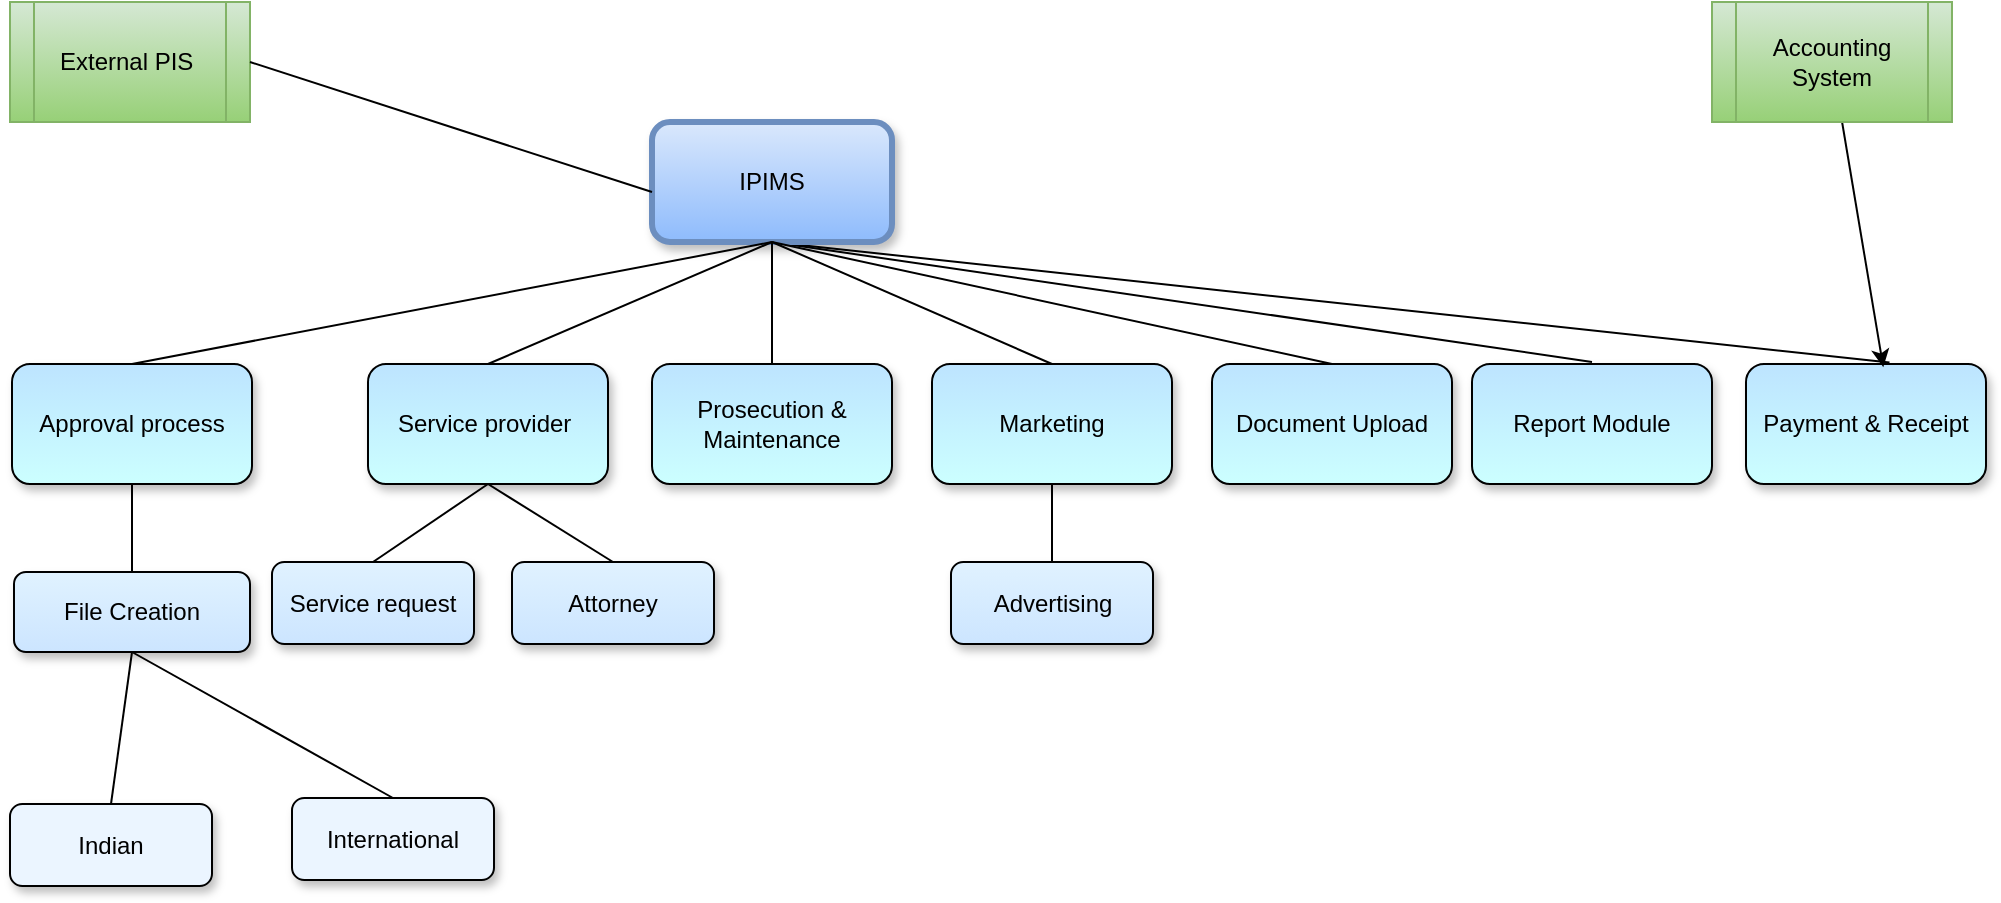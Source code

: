 <mxfile version="13.7.3" type="github">
  <diagram id="sz4E4a3TSyQB3lBFPKuL" name="Page-1">
    <mxGraphModel dx="1038" dy="531" grid="1" gridSize="10" guides="1" tooltips="1" connect="1" arrows="1" fold="1" page="1" pageScale="1" pageWidth="850" pageHeight="1100" math="0" shadow="0">
      <root>
        <mxCell id="0" />
        <mxCell id="1" parent="0" />
        <mxCell id="X4TxDN0jf-o_3RNj11uW-39" style="rounded=0;orthogonalLoop=1;jettySize=auto;html=1;endArrow=none;endFill=0;exitX=0.5;exitY=1;exitDx=0;exitDy=0;entryX=0.598;entryY=-0.013;entryDx=0;entryDy=0;entryPerimeter=0;" parent="1" source="X4TxDN0jf-o_3RNj11uW-3" target="X4TxDN0jf-o_3RNj11uW-38" edge="1">
          <mxGeometry relative="1" as="geometry">
            <mxPoint x="960" y="230" as="targetPoint" />
          </mxGeometry>
        </mxCell>
        <mxCell id="X4TxDN0jf-o_3RNj11uW-43" style="edgeStyle=none;rounded=0;orthogonalLoop=1;jettySize=auto;html=1;endArrow=none;endFill=0;" parent="1" edge="1">
          <mxGeometry relative="1" as="geometry">
            <mxPoint x="840" y="220" as="targetPoint" />
            <mxPoint x="430" y="160" as="sourcePoint" />
          </mxGeometry>
        </mxCell>
        <mxCell id="X4TxDN0jf-o_3RNj11uW-3" value="IPIMS" style="rounded=1;whiteSpace=wrap;html=1;fillColor=#dae8fc;shadow=1;glass=0;sketch=0;strokeColor=#6c8ebf;gradientColor=#8EBBFC;strokeWidth=3;" parent="1" vertex="1">
          <mxGeometry x="370" y="100" width="120" height="60" as="geometry" />
        </mxCell>
        <mxCell id="X4TxDN0jf-o_3RNj11uW-21" value="" style="edgeStyle=orthogonalEdgeStyle;rounded=0;orthogonalLoop=1;jettySize=auto;html=1;endArrow=none;endFill=0;" parent="1" source="X4TxDN0jf-o_3RNj11uW-4" target="X4TxDN0jf-o_3RNj11uW-6" edge="1">
          <mxGeometry relative="1" as="geometry" />
        </mxCell>
        <mxCell id="X4TxDN0jf-o_3RNj11uW-4" value="Approval process" style="rounded=1;whiteSpace=wrap;html=1;fillColor=#BDE4FF;gradientColor=#CCFFFF;shadow=1;" parent="1" vertex="1">
          <mxGeometry x="50" y="221" width="120" height="60" as="geometry" />
        </mxCell>
        <mxCell id="X4TxDN0jf-o_3RNj11uW-6" value="File Creation" style="rounded=1;whiteSpace=wrap;html=1;fillColor=#E0F2FF;shadow=1;gradientColor=#CCE5FF;" parent="1" vertex="1">
          <mxGeometry x="51" y="325" width="118" height="40" as="geometry" />
        </mxCell>
        <mxCell id="X4TxDN0jf-o_3RNj11uW-7" value="Service provider&amp;nbsp;" style="rounded=1;whiteSpace=wrap;html=1;fillColor=#BDE4FF;gradientColor=#CCFFFF;shadow=1;" parent="1" vertex="1">
          <mxGeometry x="228" y="221" width="120" height="60" as="geometry" />
        </mxCell>
        <mxCell id="X4TxDN0jf-o_3RNj11uW-8" value="Indian" style="rounded=1;whiteSpace=wrap;html=1;gradientColor=none;fillColor=#EBF5FF;shadow=1;" parent="1" vertex="1">
          <mxGeometry x="49" y="441" width="101" height="41" as="geometry" />
        </mxCell>
        <mxCell id="X4TxDN0jf-o_3RNj11uW-9" value="International" style="rounded=1;whiteSpace=wrap;html=1;gradientColor=none;fillColor=#EBF5FF;shadow=1;" parent="1" vertex="1">
          <mxGeometry x="190" y="438" width="101" height="41" as="geometry" />
        </mxCell>
        <mxCell id="X4TxDN0jf-o_3RNj11uW-10" value="Service request" style="rounded=1;whiteSpace=wrap;html=1;fillColor=#E0F2FF;shadow=1;gradientColor=#CCE5FF;" parent="1" vertex="1">
          <mxGeometry x="180" y="320" width="101" height="41" as="geometry" />
        </mxCell>
        <mxCell id="X4TxDN0jf-o_3RNj11uW-13" value="Attorney" style="rounded=1;whiteSpace=wrap;html=1;fillColor=#E0F2FF;shadow=1;gradientColor=#CCE5FF;" parent="1" vertex="1">
          <mxGeometry x="300" y="320" width="101" height="41" as="geometry" />
        </mxCell>
        <mxCell id="X4TxDN0jf-o_3RNj11uW-34" value="" style="edgeStyle=orthogonalEdgeStyle;rounded=0;orthogonalLoop=1;jettySize=auto;html=1;endArrow=none;endFill=0;" parent="1" source="X4TxDN0jf-o_3RNj11uW-14" target="X4TxDN0jf-o_3RNj11uW-23" edge="1">
          <mxGeometry relative="1" as="geometry" />
        </mxCell>
        <mxCell id="X4TxDN0jf-o_3RNj11uW-14" value="Marketing" style="rounded=1;whiteSpace=wrap;html=1;fillColor=#BDE4FF;gradientColor=#CCFFFF;shadow=1;" parent="1" vertex="1">
          <mxGeometry x="510" y="221" width="120" height="60" as="geometry" />
        </mxCell>
        <mxCell id="X4TxDN0jf-o_3RNj11uW-16" value="External PIS&amp;nbsp;" style="shape=process;whiteSpace=wrap;html=1;backgroundOutline=1;fillColor=#d5e8d4;gradientColor=#97d077;strokeColor=#82b366;" parent="1" vertex="1">
          <mxGeometry x="49" y="40" width="120" height="60" as="geometry" />
        </mxCell>
        <mxCell id="X4TxDN0jf-o_3RNj11uW-17" value="" style="endArrow=none;html=1;exitX=0;exitY=0.75;exitDx=0;exitDy=0;entryX=1;entryY=0.5;entryDx=0;entryDy=0;" parent="1" target="X4TxDN0jf-o_3RNj11uW-16" edge="1">
          <mxGeometry width="50" height="50" relative="1" as="geometry">
            <mxPoint x="370" y="135" as="sourcePoint" />
            <mxPoint x="450" as="targetPoint" />
          </mxGeometry>
        </mxCell>
        <mxCell id="X4TxDN0jf-o_3RNj11uW-18" value="" style="endArrow=none;html=1;entryX=0.5;entryY=1;entryDx=0;entryDy=0;exitX=0.5;exitY=0;exitDx=0;exitDy=0;" parent="1" source="X4TxDN0jf-o_3RNj11uW-4" target="X4TxDN0jf-o_3RNj11uW-3" edge="1">
          <mxGeometry width="50" height="50" relative="1" as="geometry">
            <mxPoint x="400" y="50" as="sourcePoint" />
            <mxPoint x="450" as="targetPoint" />
          </mxGeometry>
        </mxCell>
        <mxCell id="X4TxDN0jf-o_3RNj11uW-19" value="" style="endArrow=none;html=1;exitX=0.5;exitY=1;exitDx=0;exitDy=0;entryX=0.5;entryY=0;entryDx=0;entryDy=0;" parent="1" source="X4TxDN0jf-o_3RNj11uW-3" target="X4TxDN0jf-o_3RNj11uW-14" edge="1">
          <mxGeometry width="50" height="50" relative="1" as="geometry">
            <mxPoint x="400" y="50" as="sourcePoint" />
            <mxPoint x="600" y="220" as="targetPoint" />
          </mxGeometry>
        </mxCell>
        <mxCell id="X4TxDN0jf-o_3RNj11uW-23" value="Advertising" style="rounded=1;whiteSpace=wrap;html=1;fillColor=#E0F2FF;shadow=1;gradientColor=#CCE5FF;" parent="1" vertex="1">
          <mxGeometry x="519.5" y="320" width="101" height="41" as="geometry" />
        </mxCell>
        <mxCell id="X4TxDN0jf-o_3RNj11uW-24" value="Document Upload" style="rounded=1;whiteSpace=wrap;html=1;fillColor=#BDE4FF;gradientColor=#CCFFFF;shadow=1;" parent="1" vertex="1">
          <mxGeometry x="650" y="221" width="120" height="60" as="geometry" />
        </mxCell>
        <mxCell id="X4TxDN0jf-o_3RNj11uW-25" value="" style="endArrow=none;html=1;exitX=0.5;exitY=0;exitDx=0;exitDy=0;" parent="1" source="X4TxDN0jf-o_3RNj11uW-24" edge="1">
          <mxGeometry width="50" height="50" relative="1" as="geometry">
            <mxPoint x="400" y="270" as="sourcePoint" />
            <mxPoint x="430" y="160" as="targetPoint" />
          </mxGeometry>
        </mxCell>
        <mxCell id="X4TxDN0jf-o_3RNj11uW-26" value="" style="endArrow=none;html=1;exitX=0.5;exitY=1;exitDx=0;exitDy=0;entryX=0.5;entryY=0;entryDx=0;entryDy=0;" parent="1" source="X4TxDN0jf-o_3RNj11uW-6" target="X4TxDN0jf-o_3RNj11uW-8" edge="1">
          <mxGeometry width="50" height="50" relative="1" as="geometry">
            <mxPoint x="400" y="270" as="sourcePoint" />
            <mxPoint x="450" y="220" as="targetPoint" />
          </mxGeometry>
        </mxCell>
        <mxCell id="X4TxDN0jf-o_3RNj11uW-27" value="" style="endArrow=none;html=1;entryX=0.5;entryY=0;entryDx=0;entryDy=0;exitX=0.5;exitY=1;exitDx=0;exitDy=0;" parent="1" source="X4TxDN0jf-o_3RNj11uW-6" target="X4TxDN0jf-o_3RNj11uW-9" edge="1">
          <mxGeometry width="50" height="50" relative="1" as="geometry">
            <mxPoint x="400" y="270" as="sourcePoint" />
            <mxPoint x="450" y="220" as="targetPoint" />
          </mxGeometry>
        </mxCell>
        <mxCell id="X4TxDN0jf-o_3RNj11uW-28" value="" style="endArrow=none;html=1;exitX=0.5;exitY=0;exitDx=0;exitDy=0;" parent="1" source="X4TxDN0jf-o_3RNj11uW-7" edge="1">
          <mxGeometry width="50" height="50" relative="1" as="geometry">
            <mxPoint x="400" y="270" as="sourcePoint" />
            <mxPoint x="430" y="160" as="targetPoint" />
          </mxGeometry>
        </mxCell>
        <mxCell id="X4TxDN0jf-o_3RNj11uW-29" value="" style="endArrow=none;html=1;entryX=0.5;entryY=1;entryDx=0;entryDy=0;exitX=0.5;exitY=0;exitDx=0;exitDy=0;" parent="1" source="X4TxDN0jf-o_3RNj11uW-10" target="X4TxDN0jf-o_3RNj11uW-7" edge="1">
          <mxGeometry width="50" height="50" relative="1" as="geometry">
            <mxPoint x="400" y="270" as="sourcePoint" />
            <mxPoint x="450" y="220" as="targetPoint" />
          </mxGeometry>
        </mxCell>
        <mxCell id="X4TxDN0jf-o_3RNj11uW-30" value="" style="endArrow=none;html=1;exitX=0.5;exitY=1;exitDx=0;exitDy=0;entryX=0.5;entryY=0;entryDx=0;entryDy=0;" parent="1" source="X4TxDN0jf-o_3RNj11uW-7" target="X4TxDN0jf-o_3RNj11uW-13" edge="1">
          <mxGeometry width="50" height="50" relative="1" as="geometry">
            <mxPoint x="360" y="290" as="sourcePoint" />
            <mxPoint x="450" y="220" as="targetPoint" />
          </mxGeometry>
        </mxCell>
        <mxCell id="X4TxDN0jf-o_3RNj11uW-31" value="Prosecution &amp;amp; Maintenance" style="rounded=1;whiteSpace=wrap;html=1;fillColor=#BDE4FF;gradientColor=#CCFFFF;shadow=1;" parent="1" vertex="1">
          <mxGeometry x="370" y="221" width="120" height="60" as="geometry" />
        </mxCell>
        <mxCell id="X4TxDN0jf-o_3RNj11uW-32" value="" style="endArrow=none;html=1;exitX=0.5;exitY=0;exitDx=0;exitDy=0;" parent="1" source="X4TxDN0jf-o_3RNj11uW-31" edge="1">
          <mxGeometry width="50" height="50" relative="1" as="geometry">
            <mxPoint x="400" y="260" as="sourcePoint" />
            <mxPoint x="430" y="160" as="targetPoint" />
          </mxGeometry>
        </mxCell>
        <mxCell id="X4TxDN0jf-o_3RNj11uW-38" value="Payment &amp;amp; Receipt" style="rounded=1;whiteSpace=wrap;html=1;fillColor=#BDE4FF;gradientColor=#CCFFFF;shadow=1;" parent="1" vertex="1">
          <mxGeometry x="917" y="221" width="120" height="60" as="geometry" />
        </mxCell>
        <mxCell id="X4TxDN0jf-o_3RNj11uW-41" style="edgeStyle=none;rounded=0;orthogonalLoop=1;jettySize=auto;html=1;entryX=0.572;entryY=0.027;entryDx=0;entryDy=0;entryPerimeter=0;endArrow=classic;endFill=1;" parent="1" source="X4TxDN0jf-o_3RNj11uW-40" target="X4TxDN0jf-o_3RNj11uW-38" edge="1">
          <mxGeometry relative="1" as="geometry" />
        </mxCell>
        <mxCell id="X4TxDN0jf-o_3RNj11uW-40" value="Accounting System" style="shape=process;whiteSpace=wrap;html=1;backgroundOutline=1;fillColor=#d5e8d4;gradientColor=#97d077;strokeColor=#82b366;" parent="1" vertex="1">
          <mxGeometry x="900" y="40" width="120" height="60" as="geometry" />
        </mxCell>
        <mxCell id="X4TxDN0jf-o_3RNj11uW-42" value="Report Module" style="rounded=1;whiteSpace=wrap;html=1;fillColor=#BDE4FF;gradientColor=#CCFFFF;shadow=1;" parent="1" vertex="1">
          <mxGeometry x="780" y="221" width="120" height="60" as="geometry" />
        </mxCell>
      </root>
    </mxGraphModel>
  </diagram>
</mxfile>
